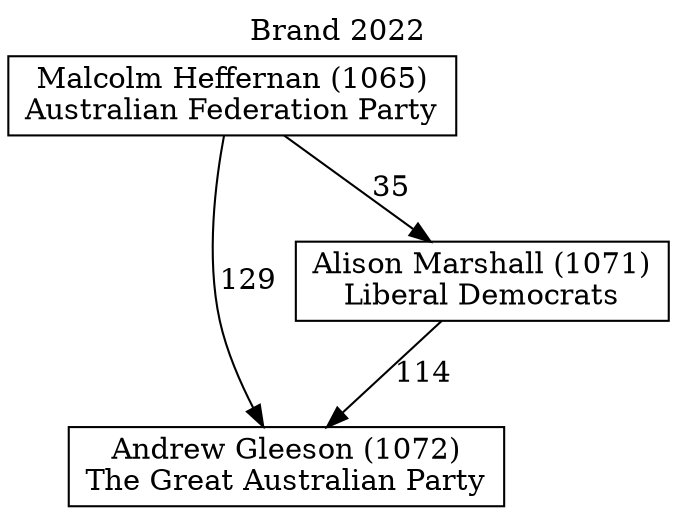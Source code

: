 // House preference flow
digraph "Andrew Gleeson (1072)_Brand_2022" {
	graph [label="Brand 2022" labelloc=t mclimit=10]
	node [shape=box]
	"Andrew Gleeson (1072)" [label="Andrew Gleeson (1072)
The Great Australian Party"]
	"Alison Marshall (1071)" [label="Alison Marshall (1071)
Liberal Democrats"]
	"Malcolm Heffernan (1065)" [label="Malcolm Heffernan (1065)
Australian Federation Party"]
	"Alison Marshall (1071)" -> "Andrew Gleeson (1072)" [label=114]
	"Malcolm Heffernan (1065)" -> "Alison Marshall (1071)" [label=35]
	"Malcolm Heffernan (1065)" -> "Andrew Gleeson (1072)" [label=129]
}
